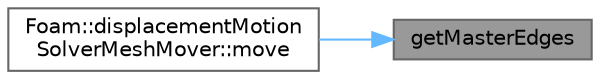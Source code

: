 digraph "getMasterEdges"
{
 // LATEX_PDF_SIZE
  bgcolor="transparent";
  edge [fontname=Helvetica,fontsize=10,labelfontname=Helvetica,labelfontsize=10];
  node [fontname=Helvetica,fontsize=10,shape=box,height=0.2,width=0.4];
  rankdir="RL";
  Node1 [id="Node000001",label="getMasterEdges",height=0.2,width=0.4,color="gray40", fillcolor="grey60", style="filled", fontcolor="black",tooltip=" "];
  Node1 -> Node2 [id="edge1_Node000001_Node000002",dir="back",color="steelblue1",style="solid",tooltip=" "];
  Node2 [id="Node000002",label="Foam::displacementMotion\lSolverMeshMover::move",height=0.2,width=0.4,color="grey40", fillcolor="white", style="filled",URL="$classFoam_1_1displacementMotionSolverMeshMover.html#a298042b135d36380a27b56b6c27ad5eb",tooltip=" "];
}
